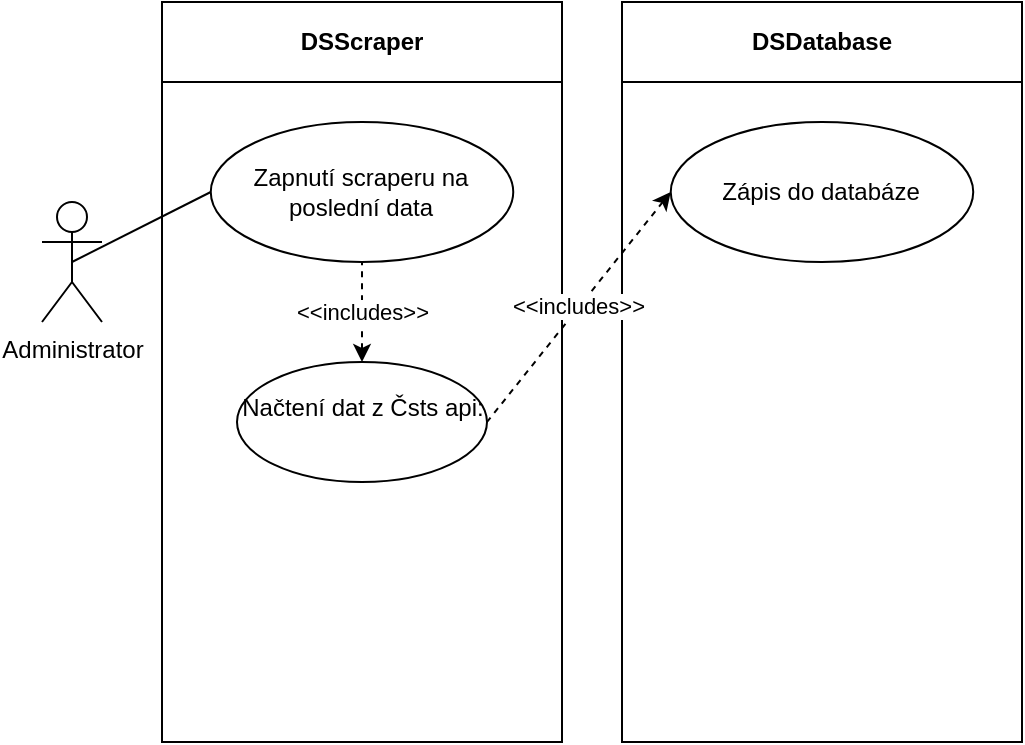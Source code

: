 <mxfile version="26.2.2">
  <diagram name="Page-1" id="glBbXT54p4Q-yVnUknxY">
    <mxGraphModel dx="1095" dy="649" grid="1" gridSize="10" guides="1" tooltips="1" connect="1" arrows="1" fold="1" page="1" pageScale="1" pageWidth="850" pageHeight="1100" math="0" shadow="0">
      <root>
        <mxCell id="0" />
        <mxCell id="1" parent="0" />
        <mxCell id="E8rhsb3aOCaVDkDRGNbv-1" value="Administrator" style="shape=umlActor;verticalLabelPosition=bottom;verticalAlign=top;html=1;outlineConnect=0;" parent="1" vertex="1">
          <mxGeometry x="70" y="160" width="30" height="60" as="geometry" />
        </mxCell>
        <mxCell id="E8rhsb3aOCaVDkDRGNbv-25" value="DSScraper" style="swimlane;whiteSpace=wrap;html=1;startSize=40;" parent="1" vertex="1">
          <mxGeometry x="130" y="60" width="200" height="370" as="geometry" />
        </mxCell>
        <mxCell id="E8rhsb3aOCaVDkDRGNbv-29" value="Zapnutí scraperu na poslední data" style="ellipse;whiteSpace=wrap;html=1;" parent="E8rhsb3aOCaVDkDRGNbv-25" vertex="1">
          <mxGeometry x="24.38" y="60" width="151.25" height="70" as="geometry" />
        </mxCell>
        <mxCell id="7wecndLdy_W1koadpDC_-5" value="Načtení dat z Čsts api:&lt;div&gt;&lt;span style=&quot;color: rgba(0, 0, 0, 0); font-family: monospace; font-size: 0px; text-align: start; text-wrap-mode: nowrap;&quot;&gt;%3CmxGraphModel%3E%3Croot%3E%3CmxCell%20id%3D%220%22%2F%3E%3CmxCell%20id%3D%221%22%20parent%3D%220%22%2F%3E%3CmxCell%20id%3D%222%22%20value%3D%22Zji%C5%A1t%C4%9Bn%C3%AD%20zda%20je%20anal%C3%BDza%20odem%C4%8Den%C3%A1%22%20style%3D%22ellipse%3BwhiteSpace%3Dwrap%3Bhtml%3D1%3B%22%20vertex%3D%221%22%20parent%3D%221%22%3E%3CmxGeometry%20x%3D%22425%22%20y%3D%22390%22%20width%3D%22125%22%20height%3D%2260%22%20as%3D%22geometry%22%2F%3E%3C%2FmxCell%3E%3C%2Froot%3E%3C%2FmxGraphModel%3E&lt;/span&gt;&lt;/div&gt;" style="ellipse;whiteSpace=wrap;html=1;" vertex="1" parent="E8rhsb3aOCaVDkDRGNbv-25">
          <mxGeometry x="37.5" y="180" width="125" height="60" as="geometry" />
        </mxCell>
        <mxCell id="7wecndLdy_W1koadpDC_-6" value="&amp;lt;&amp;lt;includes&amp;gt;&amp;gt;" style="endArrow=none;dashed=1;html=1;rounded=0;exitX=0.5;exitY=0;exitDx=0;exitDy=0;entryX=0.5;entryY=1;entryDx=0;entryDy=0;endFill=1;startFill=1;startArrow=classic;" edge="1" parent="E8rhsb3aOCaVDkDRGNbv-25" source="7wecndLdy_W1koadpDC_-5" target="E8rhsb3aOCaVDkDRGNbv-29">
          <mxGeometry x="-0.001" width="50" height="50" relative="1" as="geometry">
            <mxPoint x="358" y="330" as="sourcePoint" />
            <mxPoint x="233" y="230" as="targetPoint" />
            <mxPoint as="offset" />
          </mxGeometry>
        </mxCell>
        <mxCell id="E8rhsb3aOCaVDkDRGNbv-26" value="DSDatabase" style="swimlane;whiteSpace=wrap;html=1;startSize=40;" parent="1" vertex="1">
          <mxGeometry x="360" y="60" width="200" height="370" as="geometry" />
        </mxCell>
        <mxCell id="7wecndLdy_W1koadpDC_-9" value="Zápis do databáze" style="ellipse;whiteSpace=wrap;html=1;" vertex="1" parent="E8rhsb3aOCaVDkDRGNbv-26">
          <mxGeometry x="24.37" y="60" width="151.25" height="70" as="geometry" />
        </mxCell>
        <mxCell id="5smXDKDg5CDrbSM5bVvS-12" value="" style="endArrow=none;html=1;rounded=0;entryX=0;entryY=0.5;entryDx=0;entryDy=0;exitX=0.5;exitY=0.5;exitDx=0;exitDy=0;exitPerimeter=0;" parent="1" source="E8rhsb3aOCaVDkDRGNbv-1" target="E8rhsb3aOCaVDkDRGNbv-29" edge="1">
          <mxGeometry width="50" height="50" relative="1" as="geometry">
            <mxPoint x="60" y="350" as="sourcePoint" />
            <mxPoint x="110" y="300" as="targetPoint" />
          </mxGeometry>
        </mxCell>
        <mxCell id="7wecndLdy_W1koadpDC_-10" value="&amp;lt;&amp;lt;includes&amp;gt;&amp;gt;" style="endArrow=none;dashed=1;html=1;rounded=0;exitX=0;exitY=0.5;exitDx=0;exitDy=0;entryX=1;entryY=0.5;entryDx=0;entryDy=0;endFill=1;startFill=1;startArrow=classic;" edge="1" parent="1" source="7wecndLdy_W1koadpDC_-9" target="7wecndLdy_W1koadpDC_-5">
          <mxGeometry x="-0.001" width="50" height="50" relative="1" as="geometry">
            <mxPoint x="240" y="250" as="sourcePoint" />
            <mxPoint x="240" y="200" as="targetPoint" />
            <mxPoint as="offset" />
          </mxGeometry>
        </mxCell>
      </root>
    </mxGraphModel>
  </diagram>
</mxfile>
